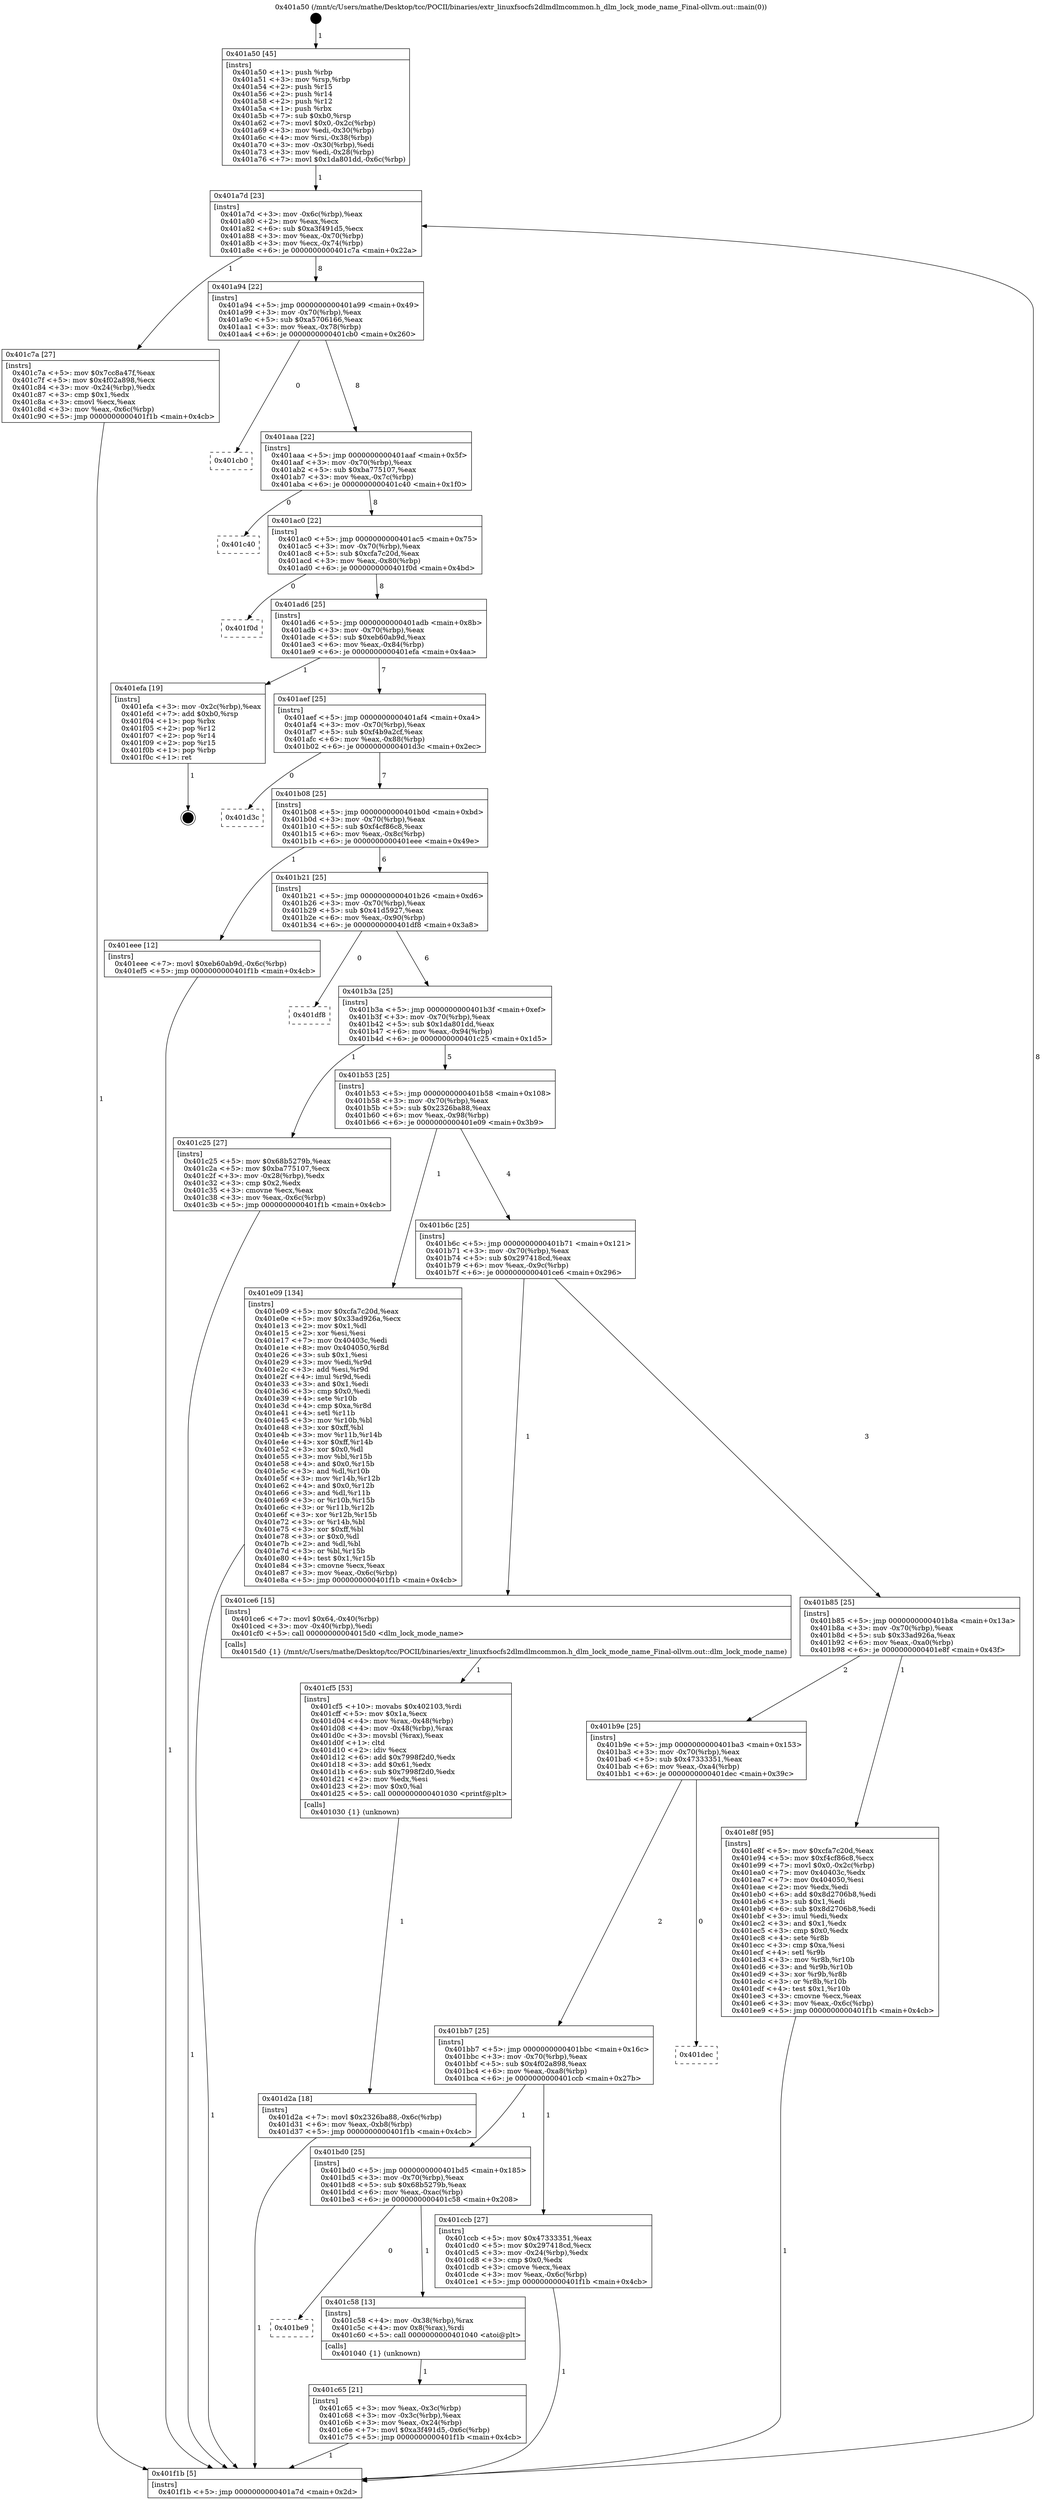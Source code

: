 digraph "0x401a50" {
  label = "0x401a50 (/mnt/c/Users/mathe/Desktop/tcc/POCII/binaries/extr_linuxfsocfs2dlmdlmcommon.h_dlm_lock_mode_name_Final-ollvm.out::main(0))"
  labelloc = "t"
  node[shape=record]

  Entry [label="",width=0.3,height=0.3,shape=circle,fillcolor=black,style=filled]
  "0x401a7d" [label="{
     0x401a7d [23]\l
     | [instrs]\l
     &nbsp;&nbsp;0x401a7d \<+3\>: mov -0x6c(%rbp),%eax\l
     &nbsp;&nbsp;0x401a80 \<+2\>: mov %eax,%ecx\l
     &nbsp;&nbsp;0x401a82 \<+6\>: sub $0xa3f491d5,%ecx\l
     &nbsp;&nbsp;0x401a88 \<+3\>: mov %eax,-0x70(%rbp)\l
     &nbsp;&nbsp;0x401a8b \<+3\>: mov %ecx,-0x74(%rbp)\l
     &nbsp;&nbsp;0x401a8e \<+6\>: je 0000000000401c7a \<main+0x22a\>\l
  }"]
  "0x401c7a" [label="{
     0x401c7a [27]\l
     | [instrs]\l
     &nbsp;&nbsp;0x401c7a \<+5\>: mov $0x7cc8a47f,%eax\l
     &nbsp;&nbsp;0x401c7f \<+5\>: mov $0x4f02a898,%ecx\l
     &nbsp;&nbsp;0x401c84 \<+3\>: mov -0x24(%rbp),%edx\l
     &nbsp;&nbsp;0x401c87 \<+3\>: cmp $0x1,%edx\l
     &nbsp;&nbsp;0x401c8a \<+3\>: cmovl %ecx,%eax\l
     &nbsp;&nbsp;0x401c8d \<+3\>: mov %eax,-0x6c(%rbp)\l
     &nbsp;&nbsp;0x401c90 \<+5\>: jmp 0000000000401f1b \<main+0x4cb\>\l
  }"]
  "0x401a94" [label="{
     0x401a94 [22]\l
     | [instrs]\l
     &nbsp;&nbsp;0x401a94 \<+5\>: jmp 0000000000401a99 \<main+0x49\>\l
     &nbsp;&nbsp;0x401a99 \<+3\>: mov -0x70(%rbp),%eax\l
     &nbsp;&nbsp;0x401a9c \<+5\>: sub $0xa5706166,%eax\l
     &nbsp;&nbsp;0x401aa1 \<+3\>: mov %eax,-0x78(%rbp)\l
     &nbsp;&nbsp;0x401aa4 \<+6\>: je 0000000000401cb0 \<main+0x260\>\l
  }"]
  Exit [label="",width=0.3,height=0.3,shape=circle,fillcolor=black,style=filled,peripheries=2]
  "0x401cb0" [label="{
     0x401cb0\l
  }", style=dashed]
  "0x401aaa" [label="{
     0x401aaa [22]\l
     | [instrs]\l
     &nbsp;&nbsp;0x401aaa \<+5\>: jmp 0000000000401aaf \<main+0x5f\>\l
     &nbsp;&nbsp;0x401aaf \<+3\>: mov -0x70(%rbp),%eax\l
     &nbsp;&nbsp;0x401ab2 \<+5\>: sub $0xba775107,%eax\l
     &nbsp;&nbsp;0x401ab7 \<+3\>: mov %eax,-0x7c(%rbp)\l
     &nbsp;&nbsp;0x401aba \<+6\>: je 0000000000401c40 \<main+0x1f0\>\l
  }"]
  "0x401d2a" [label="{
     0x401d2a [18]\l
     | [instrs]\l
     &nbsp;&nbsp;0x401d2a \<+7\>: movl $0x2326ba88,-0x6c(%rbp)\l
     &nbsp;&nbsp;0x401d31 \<+6\>: mov %eax,-0xb8(%rbp)\l
     &nbsp;&nbsp;0x401d37 \<+5\>: jmp 0000000000401f1b \<main+0x4cb\>\l
  }"]
  "0x401c40" [label="{
     0x401c40\l
  }", style=dashed]
  "0x401ac0" [label="{
     0x401ac0 [22]\l
     | [instrs]\l
     &nbsp;&nbsp;0x401ac0 \<+5\>: jmp 0000000000401ac5 \<main+0x75\>\l
     &nbsp;&nbsp;0x401ac5 \<+3\>: mov -0x70(%rbp),%eax\l
     &nbsp;&nbsp;0x401ac8 \<+5\>: sub $0xcfa7c20d,%eax\l
     &nbsp;&nbsp;0x401acd \<+3\>: mov %eax,-0x80(%rbp)\l
     &nbsp;&nbsp;0x401ad0 \<+6\>: je 0000000000401f0d \<main+0x4bd\>\l
  }"]
  "0x401cf5" [label="{
     0x401cf5 [53]\l
     | [instrs]\l
     &nbsp;&nbsp;0x401cf5 \<+10\>: movabs $0x402103,%rdi\l
     &nbsp;&nbsp;0x401cff \<+5\>: mov $0x1a,%ecx\l
     &nbsp;&nbsp;0x401d04 \<+4\>: mov %rax,-0x48(%rbp)\l
     &nbsp;&nbsp;0x401d08 \<+4\>: mov -0x48(%rbp),%rax\l
     &nbsp;&nbsp;0x401d0c \<+3\>: movsbl (%rax),%eax\l
     &nbsp;&nbsp;0x401d0f \<+1\>: cltd\l
     &nbsp;&nbsp;0x401d10 \<+2\>: idiv %ecx\l
     &nbsp;&nbsp;0x401d12 \<+6\>: add $0x7998f2d0,%edx\l
     &nbsp;&nbsp;0x401d18 \<+3\>: add $0x61,%edx\l
     &nbsp;&nbsp;0x401d1b \<+6\>: sub $0x7998f2d0,%edx\l
     &nbsp;&nbsp;0x401d21 \<+2\>: mov %edx,%esi\l
     &nbsp;&nbsp;0x401d23 \<+2\>: mov $0x0,%al\l
     &nbsp;&nbsp;0x401d25 \<+5\>: call 0000000000401030 \<printf@plt\>\l
     | [calls]\l
     &nbsp;&nbsp;0x401030 \{1\} (unknown)\l
  }"]
  "0x401f0d" [label="{
     0x401f0d\l
  }", style=dashed]
  "0x401ad6" [label="{
     0x401ad6 [25]\l
     | [instrs]\l
     &nbsp;&nbsp;0x401ad6 \<+5\>: jmp 0000000000401adb \<main+0x8b\>\l
     &nbsp;&nbsp;0x401adb \<+3\>: mov -0x70(%rbp),%eax\l
     &nbsp;&nbsp;0x401ade \<+5\>: sub $0xeb60ab9d,%eax\l
     &nbsp;&nbsp;0x401ae3 \<+6\>: mov %eax,-0x84(%rbp)\l
     &nbsp;&nbsp;0x401ae9 \<+6\>: je 0000000000401efa \<main+0x4aa\>\l
  }"]
  "0x401c65" [label="{
     0x401c65 [21]\l
     | [instrs]\l
     &nbsp;&nbsp;0x401c65 \<+3\>: mov %eax,-0x3c(%rbp)\l
     &nbsp;&nbsp;0x401c68 \<+3\>: mov -0x3c(%rbp),%eax\l
     &nbsp;&nbsp;0x401c6b \<+3\>: mov %eax,-0x24(%rbp)\l
     &nbsp;&nbsp;0x401c6e \<+7\>: movl $0xa3f491d5,-0x6c(%rbp)\l
     &nbsp;&nbsp;0x401c75 \<+5\>: jmp 0000000000401f1b \<main+0x4cb\>\l
  }"]
  "0x401efa" [label="{
     0x401efa [19]\l
     | [instrs]\l
     &nbsp;&nbsp;0x401efa \<+3\>: mov -0x2c(%rbp),%eax\l
     &nbsp;&nbsp;0x401efd \<+7\>: add $0xb0,%rsp\l
     &nbsp;&nbsp;0x401f04 \<+1\>: pop %rbx\l
     &nbsp;&nbsp;0x401f05 \<+2\>: pop %r12\l
     &nbsp;&nbsp;0x401f07 \<+2\>: pop %r14\l
     &nbsp;&nbsp;0x401f09 \<+2\>: pop %r15\l
     &nbsp;&nbsp;0x401f0b \<+1\>: pop %rbp\l
     &nbsp;&nbsp;0x401f0c \<+1\>: ret\l
  }"]
  "0x401aef" [label="{
     0x401aef [25]\l
     | [instrs]\l
     &nbsp;&nbsp;0x401aef \<+5\>: jmp 0000000000401af4 \<main+0xa4\>\l
     &nbsp;&nbsp;0x401af4 \<+3\>: mov -0x70(%rbp),%eax\l
     &nbsp;&nbsp;0x401af7 \<+5\>: sub $0xf4b9a2cf,%eax\l
     &nbsp;&nbsp;0x401afc \<+6\>: mov %eax,-0x88(%rbp)\l
     &nbsp;&nbsp;0x401b02 \<+6\>: je 0000000000401d3c \<main+0x2ec\>\l
  }"]
  "0x401be9" [label="{
     0x401be9\l
  }", style=dashed]
  "0x401d3c" [label="{
     0x401d3c\l
  }", style=dashed]
  "0x401b08" [label="{
     0x401b08 [25]\l
     | [instrs]\l
     &nbsp;&nbsp;0x401b08 \<+5\>: jmp 0000000000401b0d \<main+0xbd\>\l
     &nbsp;&nbsp;0x401b0d \<+3\>: mov -0x70(%rbp),%eax\l
     &nbsp;&nbsp;0x401b10 \<+5\>: sub $0xf4cf86c8,%eax\l
     &nbsp;&nbsp;0x401b15 \<+6\>: mov %eax,-0x8c(%rbp)\l
     &nbsp;&nbsp;0x401b1b \<+6\>: je 0000000000401eee \<main+0x49e\>\l
  }"]
  "0x401c58" [label="{
     0x401c58 [13]\l
     | [instrs]\l
     &nbsp;&nbsp;0x401c58 \<+4\>: mov -0x38(%rbp),%rax\l
     &nbsp;&nbsp;0x401c5c \<+4\>: mov 0x8(%rax),%rdi\l
     &nbsp;&nbsp;0x401c60 \<+5\>: call 0000000000401040 \<atoi@plt\>\l
     | [calls]\l
     &nbsp;&nbsp;0x401040 \{1\} (unknown)\l
  }"]
  "0x401eee" [label="{
     0x401eee [12]\l
     | [instrs]\l
     &nbsp;&nbsp;0x401eee \<+7\>: movl $0xeb60ab9d,-0x6c(%rbp)\l
     &nbsp;&nbsp;0x401ef5 \<+5\>: jmp 0000000000401f1b \<main+0x4cb\>\l
  }"]
  "0x401b21" [label="{
     0x401b21 [25]\l
     | [instrs]\l
     &nbsp;&nbsp;0x401b21 \<+5\>: jmp 0000000000401b26 \<main+0xd6\>\l
     &nbsp;&nbsp;0x401b26 \<+3\>: mov -0x70(%rbp),%eax\l
     &nbsp;&nbsp;0x401b29 \<+5\>: sub $0x41d5927,%eax\l
     &nbsp;&nbsp;0x401b2e \<+6\>: mov %eax,-0x90(%rbp)\l
     &nbsp;&nbsp;0x401b34 \<+6\>: je 0000000000401df8 \<main+0x3a8\>\l
  }"]
  "0x401bd0" [label="{
     0x401bd0 [25]\l
     | [instrs]\l
     &nbsp;&nbsp;0x401bd0 \<+5\>: jmp 0000000000401bd5 \<main+0x185\>\l
     &nbsp;&nbsp;0x401bd5 \<+3\>: mov -0x70(%rbp),%eax\l
     &nbsp;&nbsp;0x401bd8 \<+5\>: sub $0x68b5279b,%eax\l
     &nbsp;&nbsp;0x401bdd \<+6\>: mov %eax,-0xac(%rbp)\l
     &nbsp;&nbsp;0x401be3 \<+6\>: je 0000000000401c58 \<main+0x208\>\l
  }"]
  "0x401df8" [label="{
     0x401df8\l
  }", style=dashed]
  "0x401b3a" [label="{
     0x401b3a [25]\l
     | [instrs]\l
     &nbsp;&nbsp;0x401b3a \<+5\>: jmp 0000000000401b3f \<main+0xef\>\l
     &nbsp;&nbsp;0x401b3f \<+3\>: mov -0x70(%rbp),%eax\l
     &nbsp;&nbsp;0x401b42 \<+5\>: sub $0x1da801dd,%eax\l
     &nbsp;&nbsp;0x401b47 \<+6\>: mov %eax,-0x94(%rbp)\l
     &nbsp;&nbsp;0x401b4d \<+6\>: je 0000000000401c25 \<main+0x1d5\>\l
  }"]
  "0x401ccb" [label="{
     0x401ccb [27]\l
     | [instrs]\l
     &nbsp;&nbsp;0x401ccb \<+5\>: mov $0x47333351,%eax\l
     &nbsp;&nbsp;0x401cd0 \<+5\>: mov $0x297418cd,%ecx\l
     &nbsp;&nbsp;0x401cd5 \<+3\>: mov -0x24(%rbp),%edx\l
     &nbsp;&nbsp;0x401cd8 \<+3\>: cmp $0x0,%edx\l
     &nbsp;&nbsp;0x401cdb \<+3\>: cmove %ecx,%eax\l
     &nbsp;&nbsp;0x401cde \<+3\>: mov %eax,-0x6c(%rbp)\l
     &nbsp;&nbsp;0x401ce1 \<+5\>: jmp 0000000000401f1b \<main+0x4cb\>\l
  }"]
  "0x401c25" [label="{
     0x401c25 [27]\l
     | [instrs]\l
     &nbsp;&nbsp;0x401c25 \<+5\>: mov $0x68b5279b,%eax\l
     &nbsp;&nbsp;0x401c2a \<+5\>: mov $0xba775107,%ecx\l
     &nbsp;&nbsp;0x401c2f \<+3\>: mov -0x28(%rbp),%edx\l
     &nbsp;&nbsp;0x401c32 \<+3\>: cmp $0x2,%edx\l
     &nbsp;&nbsp;0x401c35 \<+3\>: cmovne %ecx,%eax\l
     &nbsp;&nbsp;0x401c38 \<+3\>: mov %eax,-0x6c(%rbp)\l
     &nbsp;&nbsp;0x401c3b \<+5\>: jmp 0000000000401f1b \<main+0x4cb\>\l
  }"]
  "0x401b53" [label="{
     0x401b53 [25]\l
     | [instrs]\l
     &nbsp;&nbsp;0x401b53 \<+5\>: jmp 0000000000401b58 \<main+0x108\>\l
     &nbsp;&nbsp;0x401b58 \<+3\>: mov -0x70(%rbp),%eax\l
     &nbsp;&nbsp;0x401b5b \<+5\>: sub $0x2326ba88,%eax\l
     &nbsp;&nbsp;0x401b60 \<+6\>: mov %eax,-0x98(%rbp)\l
     &nbsp;&nbsp;0x401b66 \<+6\>: je 0000000000401e09 \<main+0x3b9\>\l
  }"]
  "0x401f1b" [label="{
     0x401f1b [5]\l
     | [instrs]\l
     &nbsp;&nbsp;0x401f1b \<+5\>: jmp 0000000000401a7d \<main+0x2d\>\l
  }"]
  "0x401a50" [label="{
     0x401a50 [45]\l
     | [instrs]\l
     &nbsp;&nbsp;0x401a50 \<+1\>: push %rbp\l
     &nbsp;&nbsp;0x401a51 \<+3\>: mov %rsp,%rbp\l
     &nbsp;&nbsp;0x401a54 \<+2\>: push %r15\l
     &nbsp;&nbsp;0x401a56 \<+2\>: push %r14\l
     &nbsp;&nbsp;0x401a58 \<+2\>: push %r12\l
     &nbsp;&nbsp;0x401a5a \<+1\>: push %rbx\l
     &nbsp;&nbsp;0x401a5b \<+7\>: sub $0xb0,%rsp\l
     &nbsp;&nbsp;0x401a62 \<+7\>: movl $0x0,-0x2c(%rbp)\l
     &nbsp;&nbsp;0x401a69 \<+3\>: mov %edi,-0x30(%rbp)\l
     &nbsp;&nbsp;0x401a6c \<+4\>: mov %rsi,-0x38(%rbp)\l
     &nbsp;&nbsp;0x401a70 \<+3\>: mov -0x30(%rbp),%edi\l
     &nbsp;&nbsp;0x401a73 \<+3\>: mov %edi,-0x28(%rbp)\l
     &nbsp;&nbsp;0x401a76 \<+7\>: movl $0x1da801dd,-0x6c(%rbp)\l
  }"]
  "0x401bb7" [label="{
     0x401bb7 [25]\l
     | [instrs]\l
     &nbsp;&nbsp;0x401bb7 \<+5\>: jmp 0000000000401bbc \<main+0x16c\>\l
     &nbsp;&nbsp;0x401bbc \<+3\>: mov -0x70(%rbp),%eax\l
     &nbsp;&nbsp;0x401bbf \<+5\>: sub $0x4f02a898,%eax\l
     &nbsp;&nbsp;0x401bc4 \<+6\>: mov %eax,-0xa8(%rbp)\l
     &nbsp;&nbsp;0x401bca \<+6\>: je 0000000000401ccb \<main+0x27b\>\l
  }"]
  "0x401e09" [label="{
     0x401e09 [134]\l
     | [instrs]\l
     &nbsp;&nbsp;0x401e09 \<+5\>: mov $0xcfa7c20d,%eax\l
     &nbsp;&nbsp;0x401e0e \<+5\>: mov $0x33ad926a,%ecx\l
     &nbsp;&nbsp;0x401e13 \<+2\>: mov $0x1,%dl\l
     &nbsp;&nbsp;0x401e15 \<+2\>: xor %esi,%esi\l
     &nbsp;&nbsp;0x401e17 \<+7\>: mov 0x40403c,%edi\l
     &nbsp;&nbsp;0x401e1e \<+8\>: mov 0x404050,%r8d\l
     &nbsp;&nbsp;0x401e26 \<+3\>: sub $0x1,%esi\l
     &nbsp;&nbsp;0x401e29 \<+3\>: mov %edi,%r9d\l
     &nbsp;&nbsp;0x401e2c \<+3\>: add %esi,%r9d\l
     &nbsp;&nbsp;0x401e2f \<+4\>: imul %r9d,%edi\l
     &nbsp;&nbsp;0x401e33 \<+3\>: and $0x1,%edi\l
     &nbsp;&nbsp;0x401e36 \<+3\>: cmp $0x0,%edi\l
     &nbsp;&nbsp;0x401e39 \<+4\>: sete %r10b\l
     &nbsp;&nbsp;0x401e3d \<+4\>: cmp $0xa,%r8d\l
     &nbsp;&nbsp;0x401e41 \<+4\>: setl %r11b\l
     &nbsp;&nbsp;0x401e45 \<+3\>: mov %r10b,%bl\l
     &nbsp;&nbsp;0x401e48 \<+3\>: xor $0xff,%bl\l
     &nbsp;&nbsp;0x401e4b \<+3\>: mov %r11b,%r14b\l
     &nbsp;&nbsp;0x401e4e \<+4\>: xor $0xff,%r14b\l
     &nbsp;&nbsp;0x401e52 \<+3\>: xor $0x0,%dl\l
     &nbsp;&nbsp;0x401e55 \<+3\>: mov %bl,%r15b\l
     &nbsp;&nbsp;0x401e58 \<+4\>: and $0x0,%r15b\l
     &nbsp;&nbsp;0x401e5c \<+3\>: and %dl,%r10b\l
     &nbsp;&nbsp;0x401e5f \<+3\>: mov %r14b,%r12b\l
     &nbsp;&nbsp;0x401e62 \<+4\>: and $0x0,%r12b\l
     &nbsp;&nbsp;0x401e66 \<+3\>: and %dl,%r11b\l
     &nbsp;&nbsp;0x401e69 \<+3\>: or %r10b,%r15b\l
     &nbsp;&nbsp;0x401e6c \<+3\>: or %r11b,%r12b\l
     &nbsp;&nbsp;0x401e6f \<+3\>: xor %r12b,%r15b\l
     &nbsp;&nbsp;0x401e72 \<+3\>: or %r14b,%bl\l
     &nbsp;&nbsp;0x401e75 \<+3\>: xor $0xff,%bl\l
     &nbsp;&nbsp;0x401e78 \<+3\>: or $0x0,%dl\l
     &nbsp;&nbsp;0x401e7b \<+2\>: and %dl,%bl\l
     &nbsp;&nbsp;0x401e7d \<+3\>: or %bl,%r15b\l
     &nbsp;&nbsp;0x401e80 \<+4\>: test $0x1,%r15b\l
     &nbsp;&nbsp;0x401e84 \<+3\>: cmovne %ecx,%eax\l
     &nbsp;&nbsp;0x401e87 \<+3\>: mov %eax,-0x6c(%rbp)\l
     &nbsp;&nbsp;0x401e8a \<+5\>: jmp 0000000000401f1b \<main+0x4cb\>\l
  }"]
  "0x401b6c" [label="{
     0x401b6c [25]\l
     | [instrs]\l
     &nbsp;&nbsp;0x401b6c \<+5\>: jmp 0000000000401b71 \<main+0x121\>\l
     &nbsp;&nbsp;0x401b71 \<+3\>: mov -0x70(%rbp),%eax\l
     &nbsp;&nbsp;0x401b74 \<+5\>: sub $0x297418cd,%eax\l
     &nbsp;&nbsp;0x401b79 \<+6\>: mov %eax,-0x9c(%rbp)\l
     &nbsp;&nbsp;0x401b7f \<+6\>: je 0000000000401ce6 \<main+0x296\>\l
  }"]
  "0x401dec" [label="{
     0x401dec\l
  }", style=dashed]
  "0x401ce6" [label="{
     0x401ce6 [15]\l
     | [instrs]\l
     &nbsp;&nbsp;0x401ce6 \<+7\>: movl $0x64,-0x40(%rbp)\l
     &nbsp;&nbsp;0x401ced \<+3\>: mov -0x40(%rbp),%edi\l
     &nbsp;&nbsp;0x401cf0 \<+5\>: call 00000000004015d0 \<dlm_lock_mode_name\>\l
     | [calls]\l
     &nbsp;&nbsp;0x4015d0 \{1\} (/mnt/c/Users/mathe/Desktop/tcc/POCII/binaries/extr_linuxfsocfs2dlmdlmcommon.h_dlm_lock_mode_name_Final-ollvm.out::dlm_lock_mode_name)\l
  }"]
  "0x401b85" [label="{
     0x401b85 [25]\l
     | [instrs]\l
     &nbsp;&nbsp;0x401b85 \<+5\>: jmp 0000000000401b8a \<main+0x13a\>\l
     &nbsp;&nbsp;0x401b8a \<+3\>: mov -0x70(%rbp),%eax\l
     &nbsp;&nbsp;0x401b8d \<+5\>: sub $0x33ad926a,%eax\l
     &nbsp;&nbsp;0x401b92 \<+6\>: mov %eax,-0xa0(%rbp)\l
     &nbsp;&nbsp;0x401b98 \<+6\>: je 0000000000401e8f \<main+0x43f\>\l
  }"]
  "0x401b9e" [label="{
     0x401b9e [25]\l
     | [instrs]\l
     &nbsp;&nbsp;0x401b9e \<+5\>: jmp 0000000000401ba3 \<main+0x153\>\l
     &nbsp;&nbsp;0x401ba3 \<+3\>: mov -0x70(%rbp),%eax\l
     &nbsp;&nbsp;0x401ba6 \<+5\>: sub $0x47333351,%eax\l
     &nbsp;&nbsp;0x401bab \<+6\>: mov %eax,-0xa4(%rbp)\l
     &nbsp;&nbsp;0x401bb1 \<+6\>: je 0000000000401dec \<main+0x39c\>\l
  }"]
  "0x401e8f" [label="{
     0x401e8f [95]\l
     | [instrs]\l
     &nbsp;&nbsp;0x401e8f \<+5\>: mov $0xcfa7c20d,%eax\l
     &nbsp;&nbsp;0x401e94 \<+5\>: mov $0xf4cf86c8,%ecx\l
     &nbsp;&nbsp;0x401e99 \<+7\>: movl $0x0,-0x2c(%rbp)\l
     &nbsp;&nbsp;0x401ea0 \<+7\>: mov 0x40403c,%edx\l
     &nbsp;&nbsp;0x401ea7 \<+7\>: mov 0x404050,%esi\l
     &nbsp;&nbsp;0x401eae \<+2\>: mov %edx,%edi\l
     &nbsp;&nbsp;0x401eb0 \<+6\>: add $0x8d2706b8,%edi\l
     &nbsp;&nbsp;0x401eb6 \<+3\>: sub $0x1,%edi\l
     &nbsp;&nbsp;0x401eb9 \<+6\>: sub $0x8d2706b8,%edi\l
     &nbsp;&nbsp;0x401ebf \<+3\>: imul %edi,%edx\l
     &nbsp;&nbsp;0x401ec2 \<+3\>: and $0x1,%edx\l
     &nbsp;&nbsp;0x401ec5 \<+3\>: cmp $0x0,%edx\l
     &nbsp;&nbsp;0x401ec8 \<+4\>: sete %r8b\l
     &nbsp;&nbsp;0x401ecc \<+3\>: cmp $0xa,%esi\l
     &nbsp;&nbsp;0x401ecf \<+4\>: setl %r9b\l
     &nbsp;&nbsp;0x401ed3 \<+3\>: mov %r8b,%r10b\l
     &nbsp;&nbsp;0x401ed6 \<+3\>: and %r9b,%r10b\l
     &nbsp;&nbsp;0x401ed9 \<+3\>: xor %r9b,%r8b\l
     &nbsp;&nbsp;0x401edc \<+3\>: or %r8b,%r10b\l
     &nbsp;&nbsp;0x401edf \<+4\>: test $0x1,%r10b\l
     &nbsp;&nbsp;0x401ee3 \<+3\>: cmovne %ecx,%eax\l
     &nbsp;&nbsp;0x401ee6 \<+3\>: mov %eax,-0x6c(%rbp)\l
     &nbsp;&nbsp;0x401ee9 \<+5\>: jmp 0000000000401f1b \<main+0x4cb\>\l
  }"]
  Entry -> "0x401a50" [label=" 1"]
  "0x401a7d" -> "0x401c7a" [label=" 1"]
  "0x401a7d" -> "0x401a94" [label=" 8"]
  "0x401efa" -> Exit [label=" 1"]
  "0x401a94" -> "0x401cb0" [label=" 0"]
  "0x401a94" -> "0x401aaa" [label=" 8"]
  "0x401eee" -> "0x401f1b" [label=" 1"]
  "0x401aaa" -> "0x401c40" [label=" 0"]
  "0x401aaa" -> "0x401ac0" [label=" 8"]
  "0x401e8f" -> "0x401f1b" [label=" 1"]
  "0x401ac0" -> "0x401f0d" [label=" 0"]
  "0x401ac0" -> "0x401ad6" [label=" 8"]
  "0x401e09" -> "0x401f1b" [label=" 1"]
  "0x401ad6" -> "0x401efa" [label=" 1"]
  "0x401ad6" -> "0x401aef" [label=" 7"]
  "0x401d2a" -> "0x401f1b" [label=" 1"]
  "0x401aef" -> "0x401d3c" [label=" 0"]
  "0x401aef" -> "0x401b08" [label=" 7"]
  "0x401cf5" -> "0x401d2a" [label=" 1"]
  "0x401b08" -> "0x401eee" [label=" 1"]
  "0x401b08" -> "0x401b21" [label=" 6"]
  "0x401ce6" -> "0x401cf5" [label=" 1"]
  "0x401b21" -> "0x401df8" [label=" 0"]
  "0x401b21" -> "0x401b3a" [label=" 6"]
  "0x401c7a" -> "0x401f1b" [label=" 1"]
  "0x401b3a" -> "0x401c25" [label=" 1"]
  "0x401b3a" -> "0x401b53" [label=" 5"]
  "0x401c25" -> "0x401f1b" [label=" 1"]
  "0x401a50" -> "0x401a7d" [label=" 1"]
  "0x401f1b" -> "0x401a7d" [label=" 8"]
  "0x401c65" -> "0x401f1b" [label=" 1"]
  "0x401b53" -> "0x401e09" [label=" 1"]
  "0x401b53" -> "0x401b6c" [label=" 4"]
  "0x401bd0" -> "0x401be9" [label=" 0"]
  "0x401b6c" -> "0x401ce6" [label=" 1"]
  "0x401b6c" -> "0x401b85" [label=" 3"]
  "0x401bd0" -> "0x401c58" [label=" 1"]
  "0x401b85" -> "0x401e8f" [label=" 1"]
  "0x401b85" -> "0x401b9e" [label=" 2"]
  "0x401ccb" -> "0x401f1b" [label=" 1"]
  "0x401b9e" -> "0x401dec" [label=" 0"]
  "0x401b9e" -> "0x401bb7" [label=" 2"]
  "0x401c58" -> "0x401c65" [label=" 1"]
  "0x401bb7" -> "0x401ccb" [label=" 1"]
  "0x401bb7" -> "0x401bd0" [label=" 1"]
}
